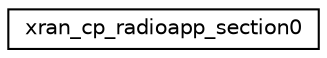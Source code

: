 digraph "Graphical Class Hierarchy"
{
 // LATEX_PDF_SIZE
  edge [fontname="Helvetica",fontsize="10",labelfontname="Helvetica",labelfontsize="10"];
  node [fontname="Helvetica",fontsize="10",shape=record];
  rankdir="LR";
  Node0 [label="xran_cp_radioapp_section0",height=0.2,width=0.4,color="black", fillcolor="white", style="filled",URL="$structxran__cp__radioapp__section0.html",tooltip=" "];
}
